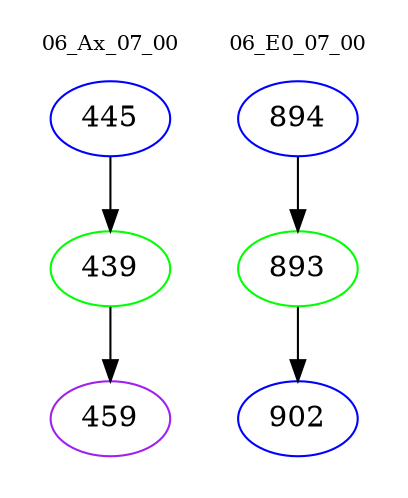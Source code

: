 digraph{
subgraph cluster_0 {
color = white
label = "06_Ax_07_00";
fontsize=10;
T0_445 [label="445", color="blue"]
T0_445 -> T0_439 [color="black"]
T0_439 [label="439", color="green"]
T0_439 -> T0_459 [color="black"]
T0_459 [label="459", color="purple"]
}
subgraph cluster_1 {
color = white
label = "06_E0_07_00";
fontsize=10;
T1_894 [label="894", color="blue"]
T1_894 -> T1_893 [color="black"]
T1_893 [label="893", color="green"]
T1_893 -> T1_902 [color="black"]
T1_902 [label="902", color="blue"]
}
}
